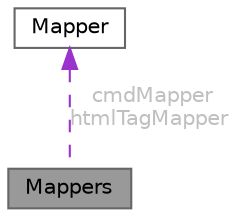 digraph "Mappers"
{
 // INTERACTIVE_SVG=YES
 // LATEX_PDF_SIZE
  bgcolor="transparent";
  edge [fontname=Helvetica,fontsize=10,labelfontname=Helvetica,labelfontsize=10];
  node [fontname=Helvetica,fontsize=10,shape=box,height=0.2,width=0.4];
  Node1 [id="Node000001",label="Mappers",height=0.2,width=0.4,color="gray40", fillcolor="grey60", style="filled", fontcolor="black",tooltip="Class representing a namespace for the doxygen and HTML command mappers."];
  Node2 -> Node1 [id="edge1_Node000001_Node000002",dir="back",color="darkorchid3",style="dashed",tooltip=" ",label=" cmdMapper\nhtmlTagMapper",fontcolor="grey" ];
  Node2 [id="Node000002",label="Mapper",height=0.2,width=0.4,color="gray40", fillcolor="white", style="filled",URL="$d9/d09/class_mapper.html",tooltip="Class representing a mapping from command names to command IDs."];
}
